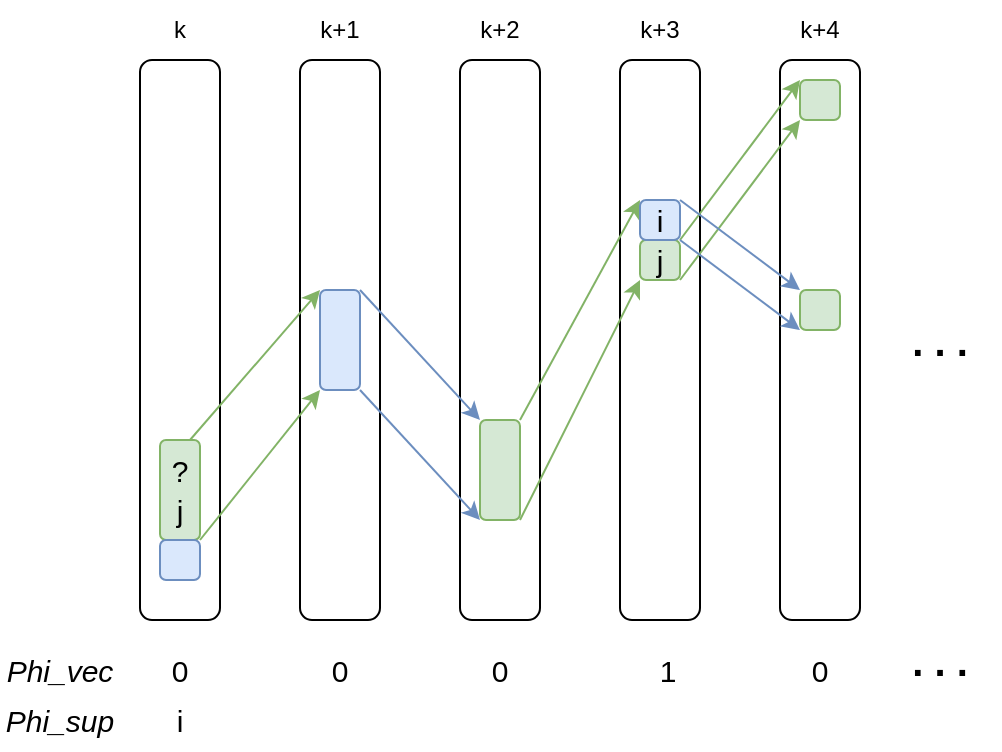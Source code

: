 <mxfile version="16.5.1" type="device"><diagram id="T-INHxvwi2Du8KIuGZ6b" name="Pagina-1"><mxGraphModel dx="582" dy="557" grid="1" gridSize="10" guides="1" tooltips="1" connect="1" arrows="1" fold="1" page="1" pageScale="1" pageWidth="827" pageHeight="1169" math="0" shadow="0"><root><mxCell id="0"/><mxCell id="1" parent="0"/><mxCell id="CLaQGc2bnTl9J0thw8_2-1" value="" style="rounded=1;whiteSpace=wrap;html=1;" vertex="1" parent="1"><mxGeometry x="120" y="200" width="40" height="280" as="geometry"/></mxCell><mxCell id="CLaQGc2bnTl9J0thw8_2-2" value="" style="rounded=1;whiteSpace=wrap;html=1;" vertex="1" parent="1"><mxGeometry x="200" y="200" width="40" height="280" as="geometry"/></mxCell><mxCell id="CLaQGc2bnTl9J0thw8_2-3" value="" style="rounded=1;whiteSpace=wrap;html=1;" vertex="1" parent="1"><mxGeometry x="280" y="200" width="40" height="280" as="geometry"/></mxCell><mxCell id="CLaQGc2bnTl9J0thw8_2-4" value="" style="rounded=1;whiteSpace=wrap;html=1;" vertex="1" parent="1"><mxGeometry x="360" y="200" width="40" height="280" as="geometry"/></mxCell><mxCell id="CLaQGc2bnTl9J0thw8_2-13" style="rounded=0;orthogonalLoop=1;jettySize=auto;html=1;exitX=0.75;exitY=0;exitDx=0;exitDy=0;entryX=0;entryY=0;entryDx=0;entryDy=0;fillColor=#d5e8d4;strokeColor=#82b366;" edge="1" parent="1" source="CLaQGc2bnTl9J0thw8_2-5" target="CLaQGc2bnTl9J0thw8_2-6"><mxGeometry relative="1" as="geometry"/></mxCell><mxCell id="CLaQGc2bnTl9J0thw8_2-14" style="edgeStyle=none;rounded=0;orthogonalLoop=1;jettySize=auto;html=1;exitX=1;exitY=1;exitDx=0;exitDy=0;entryX=0;entryY=1;entryDx=0;entryDy=0;fillColor=#d5e8d4;strokeColor=#82b366;" edge="1" parent="1" source="CLaQGc2bnTl9J0thw8_2-5" target="CLaQGc2bnTl9J0thw8_2-6"><mxGeometry relative="1" as="geometry"/></mxCell><mxCell id="CLaQGc2bnTl9J0thw8_2-5" value="" style="rounded=1;whiteSpace=wrap;html=1;fillColor=#d5e8d4;strokeColor=#82b366;" vertex="1" parent="1"><mxGeometry x="130" y="390" width="20" height="50" as="geometry"/></mxCell><mxCell id="CLaQGc2bnTl9J0thw8_2-15" style="edgeStyle=none;rounded=0;orthogonalLoop=1;jettySize=auto;html=1;exitX=1;exitY=1;exitDx=0;exitDy=0;entryX=0;entryY=1;entryDx=0;entryDy=0;fillColor=#dae8fc;strokeColor=#6c8ebf;" edge="1" parent="1" source="CLaQGc2bnTl9J0thw8_2-6" target="CLaQGc2bnTl9J0thw8_2-7"><mxGeometry relative="1" as="geometry"/></mxCell><mxCell id="CLaQGc2bnTl9J0thw8_2-16" style="edgeStyle=none;rounded=0;orthogonalLoop=1;jettySize=auto;html=1;exitX=1;exitY=0;exitDx=0;exitDy=0;entryX=0;entryY=0;entryDx=0;entryDy=0;fillColor=#dae8fc;strokeColor=#6c8ebf;" edge="1" parent="1" source="CLaQGc2bnTl9J0thw8_2-6" target="CLaQGc2bnTl9J0thw8_2-7"><mxGeometry relative="1" as="geometry"/></mxCell><mxCell id="CLaQGc2bnTl9J0thw8_2-6" value="" style="rounded=1;whiteSpace=wrap;html=1;fillColor=#dae8fc;strokeColor=#6c8ebf;" vertex="1" parent="1"><mxGeometry x="210" y="315" width="20" height="50" as="geometry"/></mxCell><mxCell id="CLaQGc2bnTl9J0thw8_2-17" style="edgeStyle=none;rounded=0;orthogonalLoop=1;jettySize=auto;html=1;exitX=1;exitY=0;exitDx=0;exitDy=0;entryX=0;entryY=0;entryDx=0;entryDy=0;fillColor=#d5e8d4;strokeColor=#82b366;" edge="1" parent="1" source="CLaQGc2bnTl9J0thw8_2-7" target="CLaQGc2bnTl9J0thw8_2-10"><mxGeometry relative="1" as="geometry"/></mxCell><mxCell id="CLaQGc2bnTl9J0thw8_2-18" style="edgeStyle=none;rounded=0;orthogonalLoop=1;jettySize=auto;html=1;exitX=1;exitY=1;exitDx=0;exitDy=0;entryX=0;entryY=1;entryDx=0;entryDy=0;fillColor=#d5e8d4;strokeColor=#82b366;" edge="1" parent="1" source="CLaQGc2bnTl9J0thw8_2-7" target="CLaQGc2bnTl9J0thw8_2-9"><mxGeometry relative="1" as="geometry"/></mxCell><mxCell id="CLaQGc2bnTl9J0thw8_2-7" value="" style="rounded=1;whiteSpace=wrap;html=1;fillColor=#d5e8d4;strokeColor=#82b366;" vertex="1" parent="1"><mxGeometry x="290" y="380" width="20" height="50" as="geometry"/></mxCell><mxCell id="CLaQGc2bnTl9J0thw8_2-8" value="" style="rounded=1;whiteSpace=wrap;html=1;" vertex="1" parent="1"><mxGeometry x="440" y="200" width="40" height="280" as="geometry"/></mxCell><mxCell id="CLaQGc2bnTl9J0thw8_2-21" style="edgeStyle=none;rounded=0;orthogonalLoop=1;jettySize=auto;html=1;exitX=1;exitY=1;exitDx=0;exitDy=0;entryX=0;entryY=1;entryDx=0;entryDy=0;fillColor=#d5e8d4;strokeColor=#82b366;" edge="1" parent="1" source="CLaQGc2bnTl9J0thw8_2-9" target="CLaQGc2bnTl9J0thw8_2-11"><mxGeometry relative="1" as="geometry"/></mxCell><mxCell id="CLaQGc2bnTl9J0thw8_2-22" style="edgeStyle=none;rounded=0;orthogonalLoop=1;jettySize=auto;html=1;exitX=1;exitY=0;exitDx=0;exitDy=0;entryX=0;entryY=0;entryDx=0;entryDy=0;fillColor=#d5e8d4;strokeColor=#82b366;" edge="1" parent="1" source="CLaQGc2bnTl9J0thw8_2-9" target="CLaQGc2bnTl9J0thw8_2-11"><mxGeometry relative="1" as="geometry"/></mxCell><mxCell id="CLaQGc2bnTl9J0thw8_2-9" value="&lt;font style=&quot;font-size: 15px&quot;&gt;j&lt;/font&gt;" style="rounded=1;whiteSpace=wrap;html=1;fillColor=#d5e8d4;strokeColor=#82b366;" vertex="1" parent="1"><mxGeometry x="370" y="290" width="20" height="20" as="geometry"/></mxCell><mxCell id="CLaQGc2bnTl9J0thw8_2-19" style="edgeStyle=none;rounded=0;orthogonalLoop=1;jettySize=auto;html=1;exitX=1;exitY=1;exitDx=0;exitDy=0;entryX=0;entryY=1;entryDx=0;entryDy=0;fillColor=#dae8fc;strokeColor=#6c8ebf;" edge="1" parent="1" source="CLaQGc2bnTl9J0thw8_2-10" target="CLaQGc2bnTl9J0thw8_2-12"><mxGeometry relative="1" as="geometry"/></mxCell><mxCell id="CLaQGc2bnTl9J0thw8_2-20" style="edgeStyle=none;rounded=0;orthogonalLoop=1;jettySize=auto;html=1;exitX=1;exitY=0;exitDx=0;exitDy=0;entryX=0;entryY=0;entryDx=0;entryDy=0;fillColor=#dae8fc;strokeColor=#6c8ebf;" edge="1" parent="1" source="CLaQGc2bnTl9J0thw8_2-10" target="CLaQGc2bnTl9J0thw8_2-12"><mxGeometry relative="1" as="geometry"/></mxCell><mxCell id="CLaQGc2bnTl9J0thw8_2-10" value="&lt;font style=&quot;font-size: 15px&quot;&gt;i&lt;/font&gt;" style="rounded=1;whiteSpace=wrap;html=1;fillColor=#dae8fc;strokeColor=#6c8ebf;" vertex="1" parent="1"><mxGeometry x="370" y="270" width="20" height="20" as="geometry"/></mxCell><mxCell id="CLaQGc2bnTl9J0thw8_2-11" value="" style="rounded=1;whiteSpace=wrap;html=1;fillColor=#d5e8d4;strokeColor=#82b366;" vertex="1" parent="1"><mxGeometry x="450" y="210" width="20" height="20" as="geometry"/></mxCell><mxCell id="CLaQGc2bnTl9J0thw8_2-12" value="" style="rounded=1;whiteSpace=wrap;html=1;fillColor=#d5e8d4;strokeColor=#82b366;" vertex="1" parent="1"><mxGeometry x="450" y="315" width="20" height="20" as="geometry"/></mxCell><mxCell id="CLaQGc2bnTl9J0thw8_2-23" value="k+4" style="text;html=1;strokeColor=none;fillColor=none;align=center;verticalAlign=middle;whiteSpace=wrap;rounded=0;" vertex="1" parent="1"><mxGeometry x="430" y="170" width="60" height="30" as="geometry"/></mxCell><mxCell id="CLaQGc2bnTl9J0thw8_2-24" value="k+3" style="text;html=1;strokeColor=none;fillColor=none;align=center;verticalAlign=middle;whiteSpace=wrap;rounded=0;" vertex="1" parent="1"><mxGeometry x="350" y="170" width="60" height="30" as="geometry"/></mxCell><mxCell id="CLaQGc2bnTl9J0thw8_2-25" value="k+2" style="text;html=1;strokeColor=none;fillColor=none;align=center;verticalAlign=middle;whiteSpace=wrap;rounded=0;" vertex="1" parent="1"><mxGeometry x="270" y="170" width="60" height="30" as="geometry"/></mxCell><mxCell id="CLaQGc2bnTl9J0thw8_2-26" value="k+1" style="text;html=1;strokeColor=none;fillColor=none;align=center;verticalAlign=middle;whiteSpace=wrap;rounded=0;" vertex="1" parent="1"><mxGeometry x="190" y="170" width="60" height="30" as="geometry"/></mxCell><mxCell id="CLaQGc2bnTl9J0thw8_2-27" value="k" style="text;html=1;strokeColor=none;fillColor=none;align=center;verticalAlign=middle;whiteSpace=wrap;rounded=0;" vertex="1" parent="1"><mxGeometry x="110" y="170" width="60" height="30" as="geometry"/></mxCell><mxCell id="CLaQGc2bnTl9J0thw8_2-28" value="&lt;font style=&quot;font-size: 15px&quot;&gt;j&lt;/font&gt;" style="text;html=1;strokeColor=none;fillColor=none;align=center;verticalAlign=middle;whiteSpace=wrap;rounded=0;" vertex="1" parent="1"><mxGeometry x="110" y="410" width="60" height="30" as="geometry"/></mxCell><mxCell id="CLaQGc2bnTl9J0thw8_2-29" value="&lt;font style=&quot;font-size: 15px&quot;&gt;?&lt;/font&gt;" style="text;html=1;strokeColor=none;fillColor=none;align=center;verticalAlign=middle;whiteSpace=wrap;rounded=0;" vertex="1" parent="1"><mxGeometry x="110" y="390" width="60" height="30" as="geometry"/></mxCell><mxCell id="CLaQGc2bnTl9J0thw8_2-30" value="" style="rounded=1;whiteSpace=wrap;html=1;fillColor=#dae8fc;strokeColor=#6c8ebf;" vertex="1" parent="1"><mxGeometry x="130" y="440" width="20" height="20" as="geometry"/></mxCell><mxCell id="CLaQGc2bnTl9J0thw8_2-32" value="0" style="text;html=1;strokeColor=none;fillColor=none;align=center;verticalAlign=middle;whiteSpace=wrap;rounded=0;fontSize=15;" vertex="1" parent="1"><mxGeometry x="110" y="490" width="60" height="30" as="geometry"/></mxCell><mxCell id="CLaQGc2bnTl9J0thw8_2-33" value="0" style="text;html=1;strokeColor=none;fillColor=none;align=center;verticalAlign=middle;whiteSpace=wrap;rounded=0;fontSize=15;" vertex="1" parent="1"><mxGeometry x="190" y="490" width="60" height="30" as="geometry"/></mxCell><mxCell id="CLaQGc2bnTl9J0thw8_2-34" value="0" style="text;html=1;strokeColor=none;fillColor=none;align=center;verticalAlign=middle;whiteSpace=wrap;rounded=0;fontSize=15;" vertex="1" parent="1"><mxGeometry x="270" y="490" width="60" height="30" as="geometry"/></mxCell><mxCell id="CLaQGc2bnTl9J0thw8_2-35" value="1" style="text;html=1;strokeColor=none;fillColor=none;align=center;verticalAlign=middle;whiteSpace=wrap;rounded=0;fontSize=15;" vertex="1" parent="1"><mxGeometry x="354" y="490" width="60" height="30" as="geometry"/></mxCell><mxCell id="CLaQGc2bnTl9J0thw8_2-36" value="0" style="text;html=1;strokeColor=none;fillColor=none;align=center;verticalAlign=middle;whiteSpace=wrap;rounded=0;fontSize=15;" vertex="1" parent="1"><mxGeometry x="430" y="490" width="60" height="30" as="geometry"/></mxCell><mxCell id="CLaQGc2bnTl9J0thw8_2-37" value="&lt;i&gt;Phi_vec&lt;/i&gt;" style="text;html=1;strokeColor=none;fillColor=none;align=center;verticalAlign=middle;whiteSpace=wrap;rounded=0;fontSize=15;" vertex="1" parent="1"><mxGeometry x="50" y="490" width="60" height="30" as="geometry"/></mxCell><mxCell id="CLaQGc2bnTl9J0thw8_2-38" value="&lt;b&gt;&lt;font style=&quot;font-size: 20px&quot;&gt;. . .&lt;/font&gt;&lt;/b&gt;" style="text;html=1;strokeColor=none;fillColor=none;align=center;verticalAlign=middle;whiteSpace=wrap;rounded=0;fontSize=15;" vertex="1" parent="1"><mxGeometry x="490" y="325" width="60" height="30" as="geometry"/></mxCell><mxCell id="CLaQGc2bnTl9J0thw8_2-39" value="&lt;b&gt;&lt;font style=&quot;font-size: 20px&quot;&gt;. . .&lt;/font&gt;&lt;/b&gt;" style="text;html=1;strokeColor=none;fillColor=none;align=center;verticalAlign=middle;whiteSpace=wrap;rounded=0;fontSize=15;" vertex="1" parent="1"><mxGeometry x="490" y="485" width="60" height="30" as="geometry"/></mxCell><mxCell id="CLaQGc2bnTl9J0thw8_2-40" value="&lt;i&gt;Phi_sup&lt;/i&gt;" style="text;html=1;strokeColor=none;fillColor=none;align=center;verticalAlign=middle;whiteSpace=wrap;rounded=0;fontSize=15;" vertex="1" parent="1"><mxGeometry x="50" y="515" width="60" height="30" as="geometry"/></mxCell><mxCell id="CLaQGc2bnTl9J0thw8_2-41" value="i" style="text;html=1;strokeColor=none;fillColor=none;align=center;verticalAlign=middle;whiteSpace=wrap;rounded=0;fontSize=15;" vertex="1" parent="1"><mxGeometry x="110" y="515" width="60" height="30" as="geometry"/></mxCell></root></mxGraphModel></diagram></mxfile>